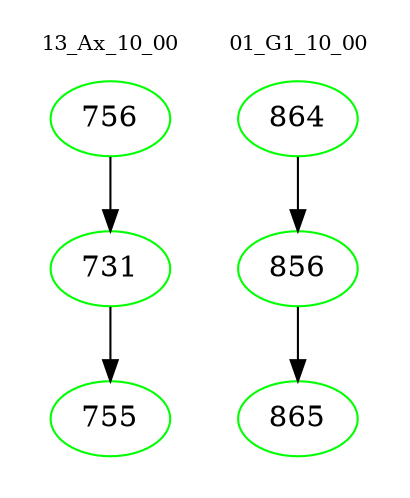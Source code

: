 digraph{
subgraph cluster_0 {
color = white
label = "13_Ax_10_00";
fontsize=10;
T0_756 [label="756", color="green"]
T0_756 -> T0_731 [color="black"]
T0_731 [label="731", color="green"]
T0_731 -> T0_755 [color="black"]
T0_755 [label="755", color="green"]
}
subgraph cluster_1 {
color = white
label = "01_G1_10_00";
fontsize=10;
T1_864 [label="864", color="green"]
T1_864 -> T1_856 [color="black"]
T1_856 [label="856", color="green"]
T1_856 -> T1_865 [color="black"]
T1_865 [label="865", color="green"]
}
}
